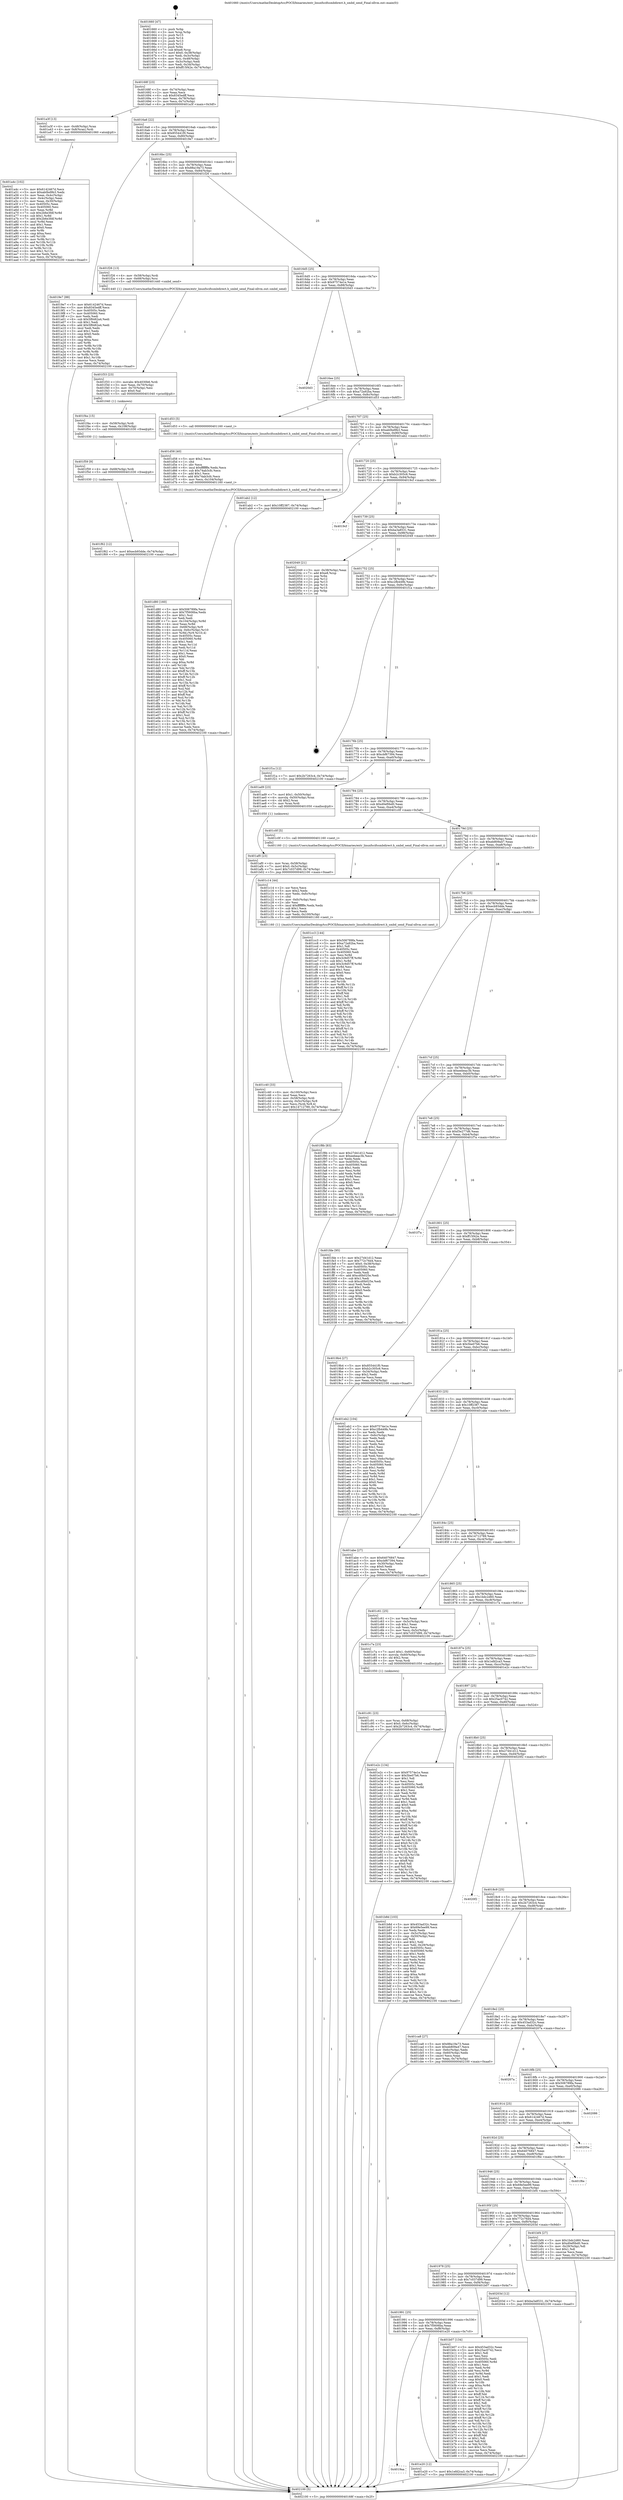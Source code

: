 digraph "0x401660" {
  label = "0x401660 (/mnt/c/Users/mathe/Desktop/tcc/POCII/binaries/extr_linuxfscifssmbdirect.h_smbd_send_Final-ollvm.out::main(0))"
  labelloc = "t"
  node[shape=record]

  Entry [label="",width=0.3,height=0.3,shape=circle,fillcolor=black,style=filled]
  "0x40168f" [label="{
     0x40168f [23]\l
     | [instrs]\l
     &nbsp;&nbsp;0x40168f \<+3\>: mov -0x74(%rbp),%eax\l
     &nbsp;&nbsp;0x401692 \<+2\>: mov %eax,%ecx\l
     &nbsp;&nbsp;0x401694 \<+6\>: sub $0x8345edff,%ecx\l
     &nbsp;&nbsp;0x40169a \<+3\>: mov %eax,-0x78(%rbp)\l
     &nbsp;&nbsp;0x40169d \<+3\>: mov %ecx,-0x7c(%rbp)\l
     &nbsp;&nbsp;0x4016a0 \<+6\>: je 0000000000401a3f \<main+0x3df\>\l
  }"]
  "0x401a3f" [label="{
     0x401a3f [13]\l
     | [instrs]\l
     &nbsp;&nbsp;0x401a3f \<+4\>: mov -0x48(%rbp),%rax\l
     &nbsp;&nbsp;0x401a43 \<+4\>: mov 0x8(%rax),%rdi\l
     &nbsp;&nbsp;0x401a47 \<+5\>: call 0000000000401060 \<atoi@plt\>\l
     | [calls]\l
     &nbsp;&nbsp;0x401060 \{1\} (unknown)\l
  }"]
  "0x4016a6" [label="{
     0x4016a6 [22]\l
     | [instrs]\l
     &nbsp;&nbsp;0x4016a6 \<+5\>: jmp 00000000004016ab \<main+0x4b\>\l
     &nbsp;&nbsp;0x4016ab \<+3\>: mov -0x78(%rbp),%eax\l
     &nbsp;&nbsp;0x4016ae \<+5\>: sub $0x855441f0,%eax\l
     &nbsp;&nbsp;0x4016b3 \<+3\>: mov %eax,-0x80(%rbp)\l
     &nbsp;&nbsp;0x4016b6 \<+6\>: je 00000000004019e7 \<main+0x387\>\l
  }"]
  Exit [label="",width=0.3,height=0.3,shape=circle,fillcolor=black,style=filled,peripheries=2]
  "0x4019e7" [label="{
     0x4019e7 [88]\l
     | [instrs]\l
     &nbsp;&nbsp;0x4019e7 \<+5\>: mov $0x6142467d,%eax\l
     &nbsp;&nbsp;0x4019ec \<+5\>: mov $0x8345edff,%ecx\l
     &nbsp;&nbsp;0x4019f1 \<+7\>: mov 0x40505c,%edx\l
     &nbsp;&nbsp;0x4019f8 \<+7\>: mov 0x405060,%esi\l
     &nbsp;&nbsp;0x4019ff \<+2\>: mov %edx,%edi\l
     &nbsp;&nbsp;0x401a01 \<+6\>: sub $0x5f8482a4,%edi\l
     &nbsp;&nbsp;0x401a07 \<+3\>: sub $0x1,%edi\l
     &nbsp;&nbsp;0x401a0a \<+6\>: add $0x5f8482a4,%edi\l
     &nbsp;&nbsp;0x401a10 \<+3\>: imul %edi,%edx\l
     &nbsp;&nbsp;0x401a13 \<+3\>: and $0x1,%edx\l
     &nbsp;&nbsp;0x401a16 \<+3\>: cmp $0x0,%edx\l
     &nbsp;&nbsp;0x401a19 \<+4\>: sete %r8b\l
     &nbsp;&nbsp;0x401a1d \<+3\>: cmp $0xa,%esi\l
     &nbsp;&nbsp;0x401a20 \<+4\>: setl %r9b\l
     &nbsp;&nbsp;0x401a24 \<+3\>: mov %r8b,%r10b\l
     &nbsp;&nbsp;0x401a27 \<+3\>: and %r9b,%r10b\l
     &nbsp;&nbsp;0x401a2a \<+3\>: xor %r9b,%r8b\l
     &nbsp;&nbsp;0x401a2d \<+3\>: or %r8b,%r10b\l
     &nbsp;&nbsp;0x401a30 \<+4\>: test $0x1,%r10b\l
     &nbsp;&nbsp;0x401a34 \<+3\>: cmovne %ecx,%eax\l
     &nbsp;&nbsp;0x401a37 \<+3\>: mov %eax,-0x74(%rbp)\l
     &nbsp;&nbsp;0x401a3a \<+5\>: jmp 0000000000402100 \<main+0xaa0\>\l
  }"]
  "0x4016bc" [label="{
     0x4016bc [25]\l
     | [instrs]\l
     &nbsp;&nbsp;0x4016bc \<+5\>: jmp 00000000004016c1 \<main+0x61\>\l
     &nbsp;&nbsp;0x4016c1 \<+3\>: mov -0x78(%rbp),%eax\l
     &nbsp;&nbsp;0x4016c4 \<+5\>: sub $0x88a19a73,%eax\l
     &nbsp;&nbsp;0x4016c9 \<+6\>: mov %eax,-0x84(%rbp)\l
     &nbsp;&nbsp;0x4016cf \<+6\>: je 0000000000401f26 \<main+0x8c6\>\l
  }"]
  "0x401f62" [label="{
     0x401f62 [12]\l
     | [instrs]\l
     &nbsp;&nbsp;0x401f62 \<+7\>: movl $0xecb93dde,-0x74(%rbp)\l
     &nbsp;&nbsp;0x401f69 \<+5\>: jmp 0000000000402100 \<main+0xaa0\>\l
  }"]
  "0x401f26" [label="{
     0x401f26 [13]\l
     | [instrs]\l
     &nbsp;&nbsp;0x401f26 \<+4\>: mov -0x58(%rbp),%rdi\l
     &nbsp;&nbsp;0x401f2a \<+4\>: mov -0x68(%rbp),%rsi\l
     &nbsp;&nbsp;0x401f2e \<+5\>: call 0000000000401440 \<smbd_send\>\l
     | [calls]\l
     &nbsp;&nbsp;0x401440 \{1\} (/mnt/c/Users/mathe/Desktop/tcc/POCII/binaries/extr_linuxfscifssmbdirect.h_smbd_send_Final-ollvm.out::smbd_send)\l
  }"]
  "0x4016d5" [label="{
     0x4016d5 [25]\l
     | [instrs]\l
     &nbsp;&nbsp;0x4016d5 \<+5\>: jmp 00000000004016da \<main+0x7a\>\l
     &nbsp;&nbsp;0x4016da \<+3\>: mov -0x78(%rbp),%eax\l
     &nbsp;&nbsp;0x4016dd \<+5\>: sub $0x97574e1e,%eax\l
     &nbsp;&nbsp;0x4016e2 \<+6\>: mov %eax,-0x88(%rbp)\l
     &nbsp;&nbsp;0x4016e8 \<+6\>: je 00000000004020d3 \<main+0xa73\>\l
  }"]
  "0x401f59" [label="{
     0x401f59 [9]\l
     | [instrs]\l
     &nbsp;&nbsp;0x401f59 \<+4\>: mov -0x68(%rbp),%rdi\l
     &nbsp;&nbsp;0x401f5d \<+5\>: call 0000000000401030 \<free@plt\>\l
     | [calls]\l
     &nbsp;&nbsp;0x401030 \{1\} (unknown)\l
  }"]
  "0x4020d3" [label="{
     0x4020d3\l
  }", style=dashed]
  "0x4016ee" [label="{
     0x4016ee [25]\l
     | [instrs]\l
     &nbsp;&nbsp;0x4016ee \<+5\>: jmp 00000000004016f3 \<main+0x93\>\l
     &nbsp;&nbsp;0x4016f3 \<+3\>: mov -0x78(%rbp),%eax\l
     &nbsp;&nbsp;0x4016f6 \<+5\>: sub $0xa72a92ba,%eax\l
     &nbsp;&nbsp;0x4016fb \<+6\>: mov %eax,-0x8c(%rbp)\l
     &nbsp;&nbsp;0x401701 \<+6\>: je 0000000000401d53 \<main+0x6f3\>\l
  }"]
  "0x401f4a" [label="{
     0x401f4a [15]\l
     | [instrs]\l
     &nbsp;&nbsp;0x401f4a \<+4\>: mov -0x58(%rbp),%rdi\l
     &nbsp;&nbsp;0x401f4e \<+6\>: mov %eax,-0x108(%rbp)\l
     &nbsp;&nbsp;0x401f54 \<+5\>: call 0000000000401030 \<free@plt\>\l
     | [calls]\l
     &nbsp;&nbsp;0x401030 \{1\} (unknown)\l
  }"]
  "0x401d53" [label="{
     0x401d53 [5]\l
     | [instrs]\l
     &nbsp;&nbsp;0x401d53 \<+5\>: call 0000000000401160 \<next_i\>\l
     | [calls]\l
     &nbsp;&nbsp;0x401160 \{1\} (/mnt/c/Users/mathe/Desktop/tcc/POCII/binaries/extr_linuxfscifssmbdirect.h_smbd_send_Final-ollvm.out::next_i)\l
  }"]
  "0x401707" [label="{
     0x401707 [25]\l
     | [instrs]\l
     &nbsp;&nbsp;0x401707 \<+5\>: jmp 000000000040170c \<main+0xac\>\l
     &nbsp;&nbsp;0x40170c \<+3\>: mov -0x78(%rbp),%eax\l
     &nbsp;&nbsp;0x40170f \<+5\>: sub $0xab0bd9b3,%eax\l
     &nbsp;&nbsp;0x401714 \<+6\>: mov %eax,-0x90(%rbp)\l
     &nbsp;&nbsp;0x40171a \<+6\>: je 0000000000401ab2 \<main+0x452\>\l
  }"]
  "0x401f33" [label="{
     0x401f33 [23]\l
     | [instrs]\l
     &nbsp;&nbsp;0x401f33 \<+10\>: movabs $0x4030b6,%rdi\l
     &nbsp;&nbsp;0x401f3d \<+3\>: mov %eax,-0x70(%rbp)\l
     &nbsp;&nbsp;0x401f40 \<+3\>: mov -0x70(%rbp),%esi\l
     &nbsp;&nbsp;0x401f43 \<+2\>: mov $0x0,%al\l
     &nbsp;&nbsp;0x401f45 \<+5\>: call 0000000000401040 \<printf@plt\>\l
     | [calls]\l
     &nbsp;&nbsp;0x401040 \{1\} (unknown)\l
  }"]
  "0x401ab2" [label="{
     0x401ab2 [12]\l
     | [instrs]\l
     &nbsp;&nbsp;0x401ab2 \<+7\>: movl $0x10ff2387,-0x74(%rbp)\l
     &nbsp;&nbsp;0x401ab9 \<+5\>: jmp 0000000000402100 \<main+0xaa0\>\l
  }"]
  "0x401720" [label="{
     0x401720 [25]\l
     | [instrs]\l
     &nbsp;&nbsp;0x401720 \<+5\>: jmp 0000000000401725 \<main+0xc5\>\l
     &nbsp;&nbsp;0x401725 \<+3\>: mov -0x78(%rbp),%eax\l
     &nbsp;&nbsp;0x401728 \<+5\>: sub $0xb2c305c6,%eax\l
     &nbsp;&nbsp;0x40172d \<+6\>: mov %eax,-0x94(%rbp)\l
     &nbsp;&nbsp;0x401733 \<+6\>: je 00000000004019cf \<main+0x36f\>\l
  }"]
  "0x4019aa" [label="{
     0x4019aa\l
  }", style=dashed]
  "0x4019cf" [label="{
     0x4019cf\l
  }", style=dashed]
  "0x401739" [label="{
     0x401739 [25]\l
     | [instrs]\l
     &nbsp;&nbsp;0x401739 \<+5\>: jmp 000000000040173e \<main+0xde\>\l
     &nbsp;&nbsp;0x40173e \<+3\>: mov -0x78(%rbp),%eax\l
     &nbsp;&nbsp;0x401741 \<+5\>: sub $0xba3a8531,%eax\l
     &nbsp;&nbsp;0x401746 \<+6\>: mov %eax,-0x98(%rbp)\l
     &nbsp;&nbsp;0x40174c \<+6\>: je 0000000000402049 \<main+0x9e9\>\l
  }"]
  "0x401e20" [label="{
     0x401e20 [12]\l
     | [instrs]\l
     &nbsp;&nbsp;0x401e20 \<+7\>: movl $0x1efd2ca3,-0x74(%rbp)\l
     &nbsp;&nbsp;0x401e27 \<+5\>: jmp 0000000000402100 \<main+0xaa0\>\l
  }"]
  "0x402049" [label="{
     0x402049 [21]\l
     | [instrs]\l
     &nbsp;&nbsp;0x402049 \<+3\>: mov -0x38(%rbp),%eax\l
     &nbsp;&nbsp;0x40204c \<+7\>: add $0xe8,%rsp\l
     &nbsp;&nbsp;0x402053 \<+1\>: pop %rbx\l
     &nbsp;&nbsp;0x402054 \<+2\>: pop %r12\l
     &nbsp;&nbsp;0x402056 \<+2\>: pop %r13\l
     &nbsp;&nbsp;0x402058 \<+2\>: pop %r14\l
     &nbsp;&nbsp;0x40205a \<+2\>: pop %r15\l
     &nbsp;&nbsp;0x40205c \<+1\>: pop %rbp\l
     &nbsp;&nbsp;0x40205d \<+1\>: ret\l
  }"]
  "0x401752" [label="{
     0x401752 [25]\l
     | [instrs]\l
     &nbsp;&nbsp;0x401752 \<+5\>: jmp 0000000000401757 \<main+0xf7\>\l
     &nbsp;&nbsp;0x401757 \<+3\>: mov -0x78(%rbp),%eax\l
     &nbsp;&nbsp;0x40175a \<+5\>: sub $0xc2fb449b,%eax\l
     &nbsp;&nbsp;0x40175f \<+6\>: mov %eax,-0x9c(%rbp)\l
     &nbsp;&nbsp;0x401765 \<+6\>: je 0000000000401f1a \<main+0x8ba\>\l
  }"]
  "0x401d80" [label="{
     0x401d80 [160]\l
     | [instrs]\l
     &nbsp;&nbsp;0x401d80 \<+5\>: mov $0x506789fa,%ecx\l
     &nbsp;&nbsp;0x401d85 \<+5\>: mov $0x7f5606ba,%edx\l
     &nbsp;&nbsp;0x401d8a \<+3\>: mov $0x1,%sil\l
     &nbsp;&nbsp;0x401d8d \<+2\>: xor %edi,%edi\l
     &nbsp;&nbsp;0x401d8f \<+7\>: mov -0x104(%rbp),%r8d\l
     &nbsp;&nbsp;0x401d96 \<+4\>: imul %eax,%r8d\l
     &nbsp;&nbsp;0x401d9a \<+4\>: mov -0x68(%rbp),%r9\l
     &nbsp;&nbsp;0x401d9e \<+4\>: movslq -0x6c(%rbp),%r10\l
     &nbsp;&nbsp;0x401da2 \<+4\>: mov %r8d,(%r9,%r10,4)\l
     &nbsp;&nbsp;0x401da6 \<+7\>: mov 0x40505c,%eax\l
     &nbsp;&nbsp;0x401dad \<+8\>: mov 0x405060,%r8d\l
     &nbsp;&nbsp;0x401db5 \<+3\>: sub $0x1,%edi\l
     &nbsp;&nbsp;0x401db8 \<+3\>: mov %eax,%r11d\l
     &nbsp;&nbsp;0x401dbb \<+3\>: add %edi,%r11d\l
     &nbsp;&nbsp;0x401dbe \<+4\>: imul %r11d,%eax\l
     &nbsp;&nbsp;0x401dc2 \<+3\>: and $0x1,%eax\l
     &nbsp;&nbsp;0x401dc5 \<+3\>: cmp $0x0,%eax\l
     &nbsp;&nbsp;0x401dc8 \<+3\>: sete %bl\l
     &nbsp;&nbsp;0x401dcb \<+4\>: cmp $0xa,%r8d\l
     &nbsp;&nbsp;0x401dcf \<+4\>: setl %r14b\l
     &nbsp;&nbsp;0x401dd3 \<+3\>: mov %bl,%r15b\l
     &nbsp;&nbsp;0x401dd6 \<+4\>: xor $0xff,%r15b\l
     &nbsp;&nbsp;0x401dda \<+3\>: mov %r14b,%r12b\l
     &nbsp;&nbsp;0x401ddd \<+4\>: xor $0xff,%r12b\l
     &nbsp;&nbsp;0x401de1 \<+4\>: xor $0x1,%sil\l
     &nbsp;&nbsp;0x401de5 \<+3\>: mov %r15b,%r13b\l
     &nbsp;&nbsp;0x401de8 \<+4\>: and $0xff,%r13b\l
     &nbsp;&nbsp;0x401dec \<+3\>: and %sil,%bl\l
     &nbsp;&nbsp;0x401def \<+3\>: mov %r12b,%al\l
     &nbsp;&nbsp;0x401df2 \<+2\>: and $0xff,%al\l
     &nbsp;&nbsp;0x401df4 \<+3\>: and %sil,%r14b\l
     &nbsp;&nbsp;0x401df7 \<+3\>: or %bl,%r13b\l
     &nbsp;&nbsp;0x401dfa \<+3\>: or %r14b,%al\l
     &nbsp;&nbsp;0x401dfd \<+3\>: xor %al,%r13b\l
     &nbsp;&nbsp;0x401e00 \<+3\>: or %r12b,%r15b\l
     &nbsp;&nbsp;0x401e03 \<+4\>: xor $0xff,%r15b\l
     &nbsp;&nbsp;0x401e07 \<+4\>: or $0x1,%sil\l
     &nbsp;&nbsp;0x401e0b \<+3\>: and %sil,%r15b\l
     &nbsp;&nbsp;0x401e0e \<+3\>: or %r15b,%r13b\l
     &nbsp;&nbsp;0x401e11 \<+4\>: test $0x1,%r13b\l
     &nbsp;&nbsp;0x401e15 \<+3\>: cmovne %edx,%ecx\l
     &nbsp;&nbsp;0x401e18 \<+3\>: mov %ecx,-0x74(%rbp)\l
     &nbsp;&nbsp;0x401e1b \<+5\>: jmp 0000000000402100 \<main+0xaa0\>\l
  }"]
  "0x401f1a" [label="{
     0x401f1a [12]\l
     | [instrs]\l
     &nbsp;&nbsp;0x401f1a \<+7\>: movl $0x2b7263c4,-0x74(%rbp)\l
     &nbsp;&nbsp;0x401f21 \<+5\>: jmp 0000000000402100 \<main+0xaa0\>\l
  }"]
  "0x40176b" [label="{
     0x40176b [25]\l
     | [instrs]\l
     &nbsp;&nbsp;0x40176b \<+5\>: jmp 0000000000401770 \<main+0x110\>\l
     &nbsp;&nbsp;0x401770 \<+3\>: mov -0x78(%rbp),%eax\l
     &nbsp;&nbsp;0x401773 \<+5\>: sub $0xcbf67394,%eax\l
     &nbsp;&nbsp;0x401778 \<+6\>: mov %eax,-0xa0(%rbp)\l
     &nbsp;&nbsp;0x40177e \<+6\>: je 0000000000401ad9 \<main+0x479\>\l
  }"]
  "0x401d58" [label="{
     0x401d58 [40]\l
     | [instrs]\l
     &nbsp;&nbsp;0x401d58 \<+5\>: mov $0x2,%ecx\l
     &nbsp;&nbsp;0x401d5d \<+1\>: cltd\l
     &nbsp;&nbsp;0x401d5e \<+2\>: idiv %ecx\l
     &nbsp;&nbsp;0x401d60 \<+6\>: imul $0xfffffffe,%edx,%ecx\l
     &nbsp;&nbsp;0x401d66 \<+6\>: sub $0x74ab3cfc,%ecx\l
     &nbsp;&nbsp;0x401d6c \<+3\>: add $0x1,%ecx\l
     &nbsp;&nbsp;0x401d6f \<+6\>: add $0x74ab3cfc,%ecx\l
     &nbsp;&nbsp;0x401d75 \<+6\>: mov %ecx,-0x104(%rbp)\l
     &nbsp;&nbsp;0x401d7b \<+5\>: call 0000000000401160 \<next_i\>\l
     | [calls]\l
     &nbsp;&nbsp;0x401160 \{1\} (/mnt/c/Users/mathe/Desktop/tcc/POCII/binaries/extr_linuxfscifssmbdirect.h_smbd_send_Final-ollvm.out::next_i)\l
  }"]
  "0x401ad9" [label="{
     0x401ad9 [23]\l
     | [instrs]\l
     &nbsp;&nbsp;0x401ad9 \<+7\>: movl $0x1,-0x50(%rbp)\l
     &nbsp;&nbsp;0x401ae0 \<+4\>: movslq -0x50(%rbp),%rax\l
     &nbsp;&nbsp;0x401ae4 \<+4\>: shl $0x2,%rax\l
     &nbsp;&nbsp;0x401ae8 \<+3\>: mov %rax,%rdi\l
     &nbsp;&nbsp;0x401aeb \<+5\>: call 0000000000401050 \<malloc@plt\>\l
     | [calls]\l
     &nbsp;&nbsp;0x401050 \{1\} (unknown)\l
  }"]
  "0x401784" [label="{
     0x401784 [25]\l
     | [instrs]\l
     &nbsp;&nbsp;0x401784 \<+5\>: jmp 0000000000401789 \<main+0x129\>\l
     &nbsp;&nbsp;0x401789 \<+3\>: mov -0x78(%rbp),%eax\l
     &nbsp;&nbsp;0x40178c \<+5\>: sub $0xd0ef0bd0,%eax\l
     &nbsp;&nbsp;0x401791 \<+6\>: mov %eax,-0xa4(%rbp)\l
     &nbsp;&nbsp;0x401797 \<+6\>: je 0000000000401c0f \<main+0x5af\>\l
  }"]
  "0x401c91" [label="{
     0x401c91 [23]\l
     | [instrs]\l
     &nbsp;&nbsp;0x401c91 \<+4\>: mov %rax,-0x68(%rbp)\l
     &nbsp;&nbsp;0x401c95 \<+7\>: movl $0x0,-0x6c(%rbp)\l
     &nbsp;&nbsp;0x401c9c \<+7\>: movl $0x2b7263c4,-0x74(%rbp)\l
     &nbsp;&nbsp;0x401ca3 \<+5\>: jmp 0000000000402100 \<main+0xaa0\>\l
  }"]
  "0x401c0f" [label="{
     0x401c0f [5]\l
     | [instrs]\l
     &nbsp;&nbsp;0x401c0f \<+5\>: call 0000000000401160 \<next_i\>\l
     | [calls]\l
     &nbsp;&nbsp;0x401160 \{1\} (/mnt/c/Users/mathe/Desktop/tcc/POCII/binaries/extr_linuxfscifssmbdirect.h_smbd_send_Final-ollvm.out::next_i)\l
  }"]
  "0x40179d" [label="{
     0x40179d [25]\l
     | [instrs]\l
     &nbsp;&nbsp;0x40179d \<+5\>: jmp 00000000004017a2 \<main+0x142\>\l
     &nbsp;&nbsp;0x4017a2 \<+3\>: mov -0x78(%rbp),%eax\l
     &nbsp;&nbsp;0x4017a5 \<+5\>: sub $0xeb809a47,%eax\l
     &nbsp;&nbsp;0x4017aa \<+6\>: mov %eax,-0xa8(%rbp)\l
     &nbsp;&nbsp;0x4017b0 \<+6\>: je 0000000000401cc3 \<main+0x663\>\l
  }"]
  "0x401c40" [label="{
     0x401c40 [33]\l
     | [instrs]\l
     &nbsp;&nbsp;0x401c40 \<+6\>: mov -0x100(%rbp),%ecx\l
     &nbsp;&nbsp;0x401c46 \<+3\>: imul %eax,%ecx\l
     &nbsp;&nbsp;0x401c49 \<+4\>: mov -0x58(%rbp),%rdi\l
     &nbsp;&nbsp;0x401c4d \<+4\>: movslq -0x5c(%rbp),%r8\l
     &nbsp;&nbsp;0x401c51 \<+4\>: mov %ecx,(%rdi,%r8,4)\l
     &nbsp;&nbsp;0x401c55 \<+7\>: movl $0x14712789,-0x74(%rbp)\l
     &nbsp;&nbsp;0x401c5c \<+5\>: jmp 0000000000402100 \<main+0xaa0\>\l
  }"]
  "0x401cc3" [label="{
     0x401cc3 [144]\l
     | [instrs]\l
     &nbsp;&nbsp;0x401cc3 \<+5\>: mov $0x506789fa,%eax\l
     &nbsp;&nbsp;0x401cc8 \<+5\>: mov $0xa72a92ba,%ecx\l
     &nbsp;&nbsp;0x401ccd \<+2\>: mov $0x1,%dl\l
     &nbsp;&nbsp;0x401ccf \<+7\>: mov 0x40505c,%esi\l
     &nbsp;&nbsp;0x401cd6 \<+7\>: mov 0x405060,%edi\l
     &nbsp;&nbsp;0x401cdd \<+3\>: mov %esi,%r8d\l
     &nbsp;&nbsp;0x401ce0 \<+7\>: sub $0x3c9d57ff,%r8d\l
     &nbsp;&nbsp;0x401ce7 \<+4\>: sub $0x1,%r8d\l
     &nbsp;&nbsp;0x401ceb \<+7\>: add $0x3c9d57ff,%r8d\l
     &nbsp;&nbsp;0x401cf2 \<+4\>: imul %r8d,%esi\l
     &nbsp;&nbsp;0x401cf6 \<+3\>: and $0x1,%esi\l
     &nbsp;&nbsp;0x401cf9 \<+3\>: cmp $0x0,%esi\l
     &nbsp;&nbsp;0x401cfc \<+4\>: sete %r9b\l
     &nbsp;&nbsp;0x401d00 \<+3\>: cmp $0xa,%edi\l
     &nbsp;&nbsp;0x401d03 \<+4\>: setl %r10b\l
     &nbsp;&nbsp;0x401d07 \<+3\>: mov %r9b,%r11b\l
     &nbsp;&nbsp;0x401d0a \<+4\>: xor $0xff,%r11b\l
     &nbsp;&nbsp;0x401d0e \<+3\>: mov %r10b,%bl\l
     &nbsp;&nbsp;0x401d11 \<+3\>: xor $0xff,%bl\l
     &nbsp;&nbsp;0x401d14 \<+3\>: xor $0x1,%dl\l
     &nbsp;&nbsp;0x401d17 \<+3\>: mov %r11b,%r14b\l
     &nbsp;&nbsp;0x401d1a \<+4\>: and $0xff,%r14b\l
     &nbsp;&nbsp;0x401d1e \<+3\>: and %dl,%r9b\l
     &nbsp;&nbsp;0x401d21 \<+3\>: mov %bl,%r15b\l
     &nbsp;&nbsp;0x401d24 \<+4\>: and $0xff,%r15b\l
     &nbsp;&nbsp;0x401d28 \<+3\>: and %dl,%r10b\l
     &nbsp;&nbsp;0x401d2b \<+3\>: or %r9b,%r14b\l
     &nbsp;&nbsp;0x401d2e \<+3\>: or %r10b,%r15b\l
     &nbsp;&nbsp;0x401d31 \<+3\>: xor %r15b,%r14b\l
     &nbsp;&nbsp;0x401d34 \<+3\>: or %bl,%r11b\l
     &nbsp;&nbsp;0x401d37 \<+4\>: xor $0xff,%r11b\l
     &nbsp;&nbsp;0x401d3b \<+3\>: or $0x1,%dl\l
     &nbsp;&nbsp;0x401d3e \<+3\>: and %dl,%r11b\l
     &nbsp;&nbsp;0x401d41 \<+3\>: or %r11b,%r14b\l
     &nbsp;&nbsp;0x401d44 \<+4\>: test $0x1,%r14b\l
     &nbsp;&nbsp;0x401d48 \<+3\>: cmovne %ecx,%eax\l
     &nbsp;&nbsp;0x401d4b \<+3\>: mov %eax,-0x74(%rbp)\l
     &nbsp;&nbsp;0x401d4e \<+5\>: jmp 0000000000402100 \<main+0xaa0\>\l
  }"]
  "0x4017b6" [label="{
     0x4017b6 [25]\l
     | [instrs]\l
     &nbsp;&nbsp;0x4017b6 \<+5\>: jmp 00000000004017bb \<main+0x15b\>\l
     &nbsp;&nbsp;0x4017bb \<+3\>: mov -0x78(%rbp),%eax\l
     &nbsp;&nbsp;0x4017be \<+5\>: sub $0xecb93dde,%eax\l
     &nbsp;&nbsp;0x4017c3 \<+6\>: mov %eax,-0xac(%rbp)\l
     &nbsp;&nbsp;0x4017c9 \<+6\>: je 0000000000401f8b \<main+0x92b\>\l
  }"]
  "0x401c14" [label="{
     0x401c14 [44]\l
     | [instrs]\l
     &nbsp;&nbsp;0x401c14 \<+2\>: xor %ecx,%ecx\l
     &nbsp;&nbsp;0x401c16 \<+5\>: mov $0x2,%edx\l
     &nbsp;&nbsp;0x401c1b \<+6\>: mov %edx,-0xfc(%rbp)\l
     &nbsp;&nbsp;0x401c21 \<+1\>: cltd\l
     &nbsp;&nbsp;0x401c22 \<+6\>: mov -0xfc(%rbp),%esi\l
     &nbsp;&nbsp;0x401c28 \<+2\>: idiv %esi\l
     &nbsp;&nbsp;0x401c2a \<+6\>: imul $0xfffffffe,%edx,%edx\l
     &nbsp;&nbsp;0x401c30 \<+3\>: sub $0x1,%ecx\l
     &nbsp;&nbsp;0x401c33 \<+2\>: sub %ecx,%edx\l
     &nbsp;&nbsp;0x401c35 \<+6\>: mov %edx,-0x100(%rbp)\l
     &nbsp;&nbsp;0x401c3b \<+5\>: call 0000000000401160 \<next_i\>\l
     | [calls]\l
     &nbsp;&nbsp;0x401160 \{1\} (/mnt/c/Users/mathe/Desktop/tcc/POCII/binaries/extr_linuxfscifssmbdirect.h_smbd_send_Final-ollvm.out::next_i)\l
  }"]
  "0x401f8b" [label="{
     0x401f8b [83]\l
     | [instrs]\l
     &nbsp;&nbsp;0x401f8b \<+5\>: mov $0x27d41d12,%eax\l
     &nbsp;&nbsp;0x401f90 \<+5\>: mov $0xeebeac3b,%ecx\l
     &nbsp;&nbsp;0x401f95 \<+2\>: xor %edx,%edx\l
     &nbsp;&nbsp;0x401f97 \<+7\>: mov 0x40505c,%esi\l
     &nbsp;&nbsp;0x401f9e \<+7\>: mov 0x405060,%edi\l
     &nbsp;&nbsp;0x401fa5 \<+3\>: sub $0x1,%edx\l
     &nbsp;&nbsp;0x401fa8 \<+3\>: mov %esi,%r8d\l
     &nbsp;&nbsp;0x401fab \<+3\>: add %edx,%r8d\l
     &nbsp;&nbsp;0x401fae \<+4\>: imul %r8d,%esi\l
     &nbsp;&nbsp;0x401fb2 \<+3\>: and $0x1,%esi\l
     &nbsp;&nbsp;0x401fb5 \<+3\>: cmp $0x0,%esi\l
     &nbsp;&nbsp;0x401fb8 \<+4\>: sete %r9b\l
     &nbsp;&nbsp;0x401fbc \<+3\>: cmp $0xa,%edi\l
     &nbsp;&nbsp;0x401fbf \<+4\>: setl %r10b\l
     &nbsp;&nbsp;0x401fc3 \<+3\>: mov %r9b,%r11b\l
     &nbsp;&nbsp;0x401fc6 \<+3\>: and %r10b,%r11b\l
     &nbsp;&nbsp;0x401fc9 \<+3\>: xor %r10b,%r9b\l
     &nbsp;&nbsp;0x401fcc \<+3\>: or %r9b,%r11b\l
     &nbsp;&nbsp;0x401fcf \<+4\>: test $0x1,%r11b\l
     &nbsp;&nbsp;0x401fd3 \<+3\>: cmovne %ecx,%eax\l
     &nbsp;&nbsp;0x401fd6 \<+3\>: mov %eax,-0x74(%rbp)\l
     &nbsp;&nbsp;0x401fd9 \<+5\>: jmp 0000000000402100 \<main+0xaa0\>\l
  }"]
  "0x4017cf" [label="{
     0x4017cf [25]\l
     | [instrs]\l
     &nbsp;&nbsp;0x4017cf \<+5\>: jmp 00000000004017d4 \<main+0x174\>\l
     &nbsp;&nbsp;0x4017d4 \<+3\>: mov -0x78(%rbp),%eax\l
     &nbsp;&nbsp;0x4017d7 \<+5\>: sub $0xeebeac3b,%eax\l
     &nbsp;&nbsp;0x4017dc \<+6\>: mov %eax,-0xb0(%rbp)\l
     &nbsp;&nbsp;0x4017e2 \<+6\>: je 0000000000401fde \<main+0x97e\>\l
  }"]
  "0x401991" [label="{
     0x401991 [25]\l
     | [instrs]\l
     &nbsp;&nbsp;0x401991 \<+5\>: jmp 0000000000401996 \<main+0x336\>\l
     &nbsp;&nbsp;0x401996 \<+3\>: mov -0x78(%rbp),%eax\l
     &nbsp;&nbsp;0x401999 \<+5\>: sub $0x7f5606ba,%eax\l
     &nbsp;&nbsp;0x40199e \<+6\>: mov %eax,-0xf8(%rbp)\l
     &nbsp;&nbsp;0x4019a4 \<+6\>: je 0000000000401e20 \<main+0x7c0\>\l
  }"]
  "0x401fde" [label="{
     0x401fde [95]\l
     | [instrs]\l
     &nbsp;&nbsp;0x401fde \<+5\>: mov $0x27d41d12,%eax\l
     &nbsp;&nbsp;0x401fe3 \<+5\>: mov $0x772c76d4,%ecx\l
     &nbsp;&nbsp;0x401fe8 \<+7\>: movl $0x0,-0x38(%rbp)\l
     &nbsp;&nbsp;0x401fef \<+7\>: mov 0x40505c,%edx\l
     &nbsp;&nbsp;0x401ff6 \<+7\>: mov 0x405060,%esi\l
     &nbsp;&nbsp;0x401ffd \<+2\>: mov %edx,%edi\l
     &nbsp;&nbsp;0x401fff \<+6\>: add $0xcd0b025e,%edi\l
     &nbsp;&nbsp;0x402005 \<+3\>: sub $0x1,%edi\l
     &nbsp;&nbsp;0x402008 \<+6\>: sub $0xcd0b025e,%edi\l
     &nbsp;&nbsp;0x40200e \<+3\>: imul %edi,%edx\l
     &nbsp;&nbsp;0x402011 \<+3\>: and $0x1,%edx\l
     &nbsp;&nbsp;0x402014 \<+3\>: cmp $0x0,%edx\l
     &nbsp;&nbsp;0x402017 \<+4\>: sete %r8b\l
     &nbsp;&nbsp;0x40201b \<+3\>: cmp $0xa,%esi\l
     &nbsp;&nbsp;0x40201e \<+4\>: setl %r9b\l
     &nbsp;&nbsp;0x402022 \<+3\>: mov %r8b,%r10b\l
     &nbsp;&nbsp;0x402025 \<+3\>: and %r9b,%r10b\l
     &nbsp;&nbsp;0x402028 \<+3\>: xor %r9b,%r8b\l
     &nbsp;&nbsp;0x40202b \<+3\>: or %r8b,%r10b\l
     &nbsp;&nbsp;0x40202e \<+4\>: test $0x1,%r10b\l
     &nbsp;&nbsp;0x402032 \<+3\>: cmovne %ecx,%eax\l
     &nbsp;&nbsp;0x402035 \<+3\>: mov %eax,-0x74(%rbp)\l
     &nbsp;&nbsp;0x402038 \<+5\>: jmp 0000000000402100 \<main+0xaa0\>\l
  }"]
  "0x4017e8" [label="{
     0x4017e8 [25]\l
     | [instrs]\l
     &nbsp;&nbsp;0x4017e8 \<+5\>: jmp 00000000004017ed \<main+0x18d\>\l
     &nbsp;&nbsp;0x4017ed \<+3\>: mov -0x78(%rbp),%eax\l
     &nbsp;&nbsp;0x4017f0 \<+5\>: sub $0xf3e277d6,%eax\l
     &nbsp;&nbsp;0x4017f5 \<+6\>: mov %eax,-0xb4(%rbp)\l
     &nbsp;&nbsp;0x4017fb \<+6\>: je 0000000000401f7a \<main+0x91a\>\l
  }"]
  "0x401b07" [label="{
     0x401b07 [134]\l
     | [instrs]\l
     &nbsp;&nbsp;0x401b07 \<+5\>: mov $0x453ad32c,%eax\l
     &nbsp;&nbsp;0x401b0c \<+5\>: mov $0x25ac0742,%ecx\l
     &nbsp;&nbsp;0x401b11 \<+2\>: mov $0x1,%dl\l
     &nbsp;&nbsp;0x401b13 \<+2\>: xor %esi,%esi\l
     &nbsp;&nbsp;0x401b15 \<+7\>: mov 0x40505c,%edi\l
     &nbsp;&nbsp;0x401b1c \<+8\>: mov 0x405060,%r8d\l
     &nbsp;&nbsp;0x401b24 \<+3\>: sub $0x1,%esi\l
     &nbsp;&nbsp;0x401b27 \<+3\>: mov %edi,%r9d\l
     &nbsp;&nbsp;0x401b2a \<+3\>: add %esi,%r9d\l
     &nbsp;&nbsp;0x401b2d \<+4\>: imul %r9d,%edi\l
     &nbsp;&nbsp;0x401b31 \<+3\>: and $0x1,%edi\l
     &nbsp;&nbsp;0x401b34 \<+3\>: cmp $0x0,%edi\l
     &nbsp;&nbsp;0x401b37 \<+4\>: sete %r10b\l
     &nbsp;&nbsp;0x401b3b \<+4\>: cmp $0xa,%r8d\l
     &nbsp;&nbsp;0x401b3f \<+4\>: setl %r11b\l
     &nbsp;&nbsp;0x401b43 \<+3\>: mov %r10b,%bl\l
     &nbsp;&nbsp;0x401b46 \<+3\>: xor $0xff,%bl\l
     &nbsp;&nbsp;0x401b49 \<+3\>: mov %r11b,%r14b\l
     &nbsp;&nbsp;0x401b4c \<+4\>: xor $0xff,%r14b\l
     &nbsp;&nbsp;0x401b50 \<+3\>: xor $0x1,%dl\l
     &nbsp;&nbsp;0x401b53 \<+3\>: mov %bl,%r15b\l
     &nbsp;&nbsp;0x401b56 \<+4\>: and $0xff,%r15b\l
     &nbsp;&nbsp;0x401b5a \<+3\>: and %dl,%r10b\l
     &nbsp;&nbsp;0x401b5d \<+3\>: mov %r14b,%r12b\l
     &nbsp;&nbsp;0x401b60 \<+4\>: and $0xff,%r12b\l
     &nbsp;&nbsp;0x401b64 \<+3\>: and %dl,%r11b\l
     &nbsp;&nbsp;0x401b67 \<+3\>: or %r10b,%r15b\l
     &nbsp;&nbsp;0x401b6a \<+3\>: or %r11b,%r12b\l
     &nbsp;&nbsp;0x401b6d \<+3\>: xor %r12b,%r15b\l
     &nbsp;&nbsp;0x401b70 \<+3\>: or %r14b,%bl\l
     &nbsp;&nbsp;0x401b73 \<+3\>: xor $0xff,%bl\l
     &nbsp;&nbsp;0x401b76 \<+3\>: or $0x1,%dl\l
     &nbsp;&nbsp;0x401b79 \<+2\>: and %dl,%bl\l
     &nbsp;&nbsp;0x401b7b \<+3\>: or %bl,%r15b\l
     &nbsp;&nbsp;0x401b7e \<+4\>: test $0x1,%r15b\l
     &nbsp;&nbsp;0x401b82 \<+3\>: cmovne %ecx,%eax\l
     &nbsp;&nbsp;0x401b85 \<+3\>: mov %eax,-0x74(%rbp)\l
     &nbsp;&nbsp;0x401b88 \<+5\>: jmp 0000000000402100 \<main+0xaa0\>\l
  }"]
  "0x401f7a" [label="{
     0x401f7a\l
  }", style=dashed]
  "0x401801" [label="{
     0x401801 [25]\l
     | [instrs]\l
     &nbsp;&nbsp;0x401801 \<+5\>: jmp 0000000000401806 \<main+0x1a6\>\l
     &nbsp;&nbsp;0x401806 \<+3\>: mov -0x78(%rbp),%eax\l
     &nbsp;&nbsp;0x401809 \<+5\>: sub $0xff15f42e,%eax\l
     &nbsp;&nbsp;0x40180e \<+6\>: mov %eax,-0xb8(%rbp)\l
     &nbsp;&nbsp;0x401814 \<+6\>: je 00000000004019b4 \<main+0x354\>\l
  }"]
  "0x401978" [label="{
     0x401978 [25]\l
     | [instrs]\l
     &nbsp;&nbsp;0x401978 \<+5\>: jmp 000000000040197d \<main+0x31d\>\l
     &nbsp;&nbsp;0x40197d \<+3\>: mov -0x78(%rbp),%eax\l
     &nbsp;&nbsp;0x401980 \<+5\>: sub $0x7c037d99,%eax\l
     &nbsp;&nbsp;0x401985 \<+6\>: mov %eax,-0xf4(%rbp)\l
     &nbsp;&nbsp;0x40198b \<+6\>: je 0000000000401b07 \<main+0x4a7\>\l
  }"]
  "0x4019b4" [label="{
     0x4019b4 [27]\l
     | [instrs]\l
     &nbsp;&nbsp;0x4019b4 \<+5\>: mov $0x855441f0,%eax\l
     &nbsp;&nbsp;0x4019b9 \<+5\>: mov $0xb2c305c6,%ecx\l
     &nbsp;&nbsp;0x4019be \<+3\>: mov -0x34(%rbp),%edx\l
     &nbsp;&nbsp;0x4019c1 \<+3\>: cmp $0x2,%edx\l
     &nbsp;&nbsp;0x4019c4 \<+3\>: cmovne %ecx,%eax\l
     &nbsp;&nbsp;0x4019c7 \<+3\>: mov %eax,-0x74(%rbp)\l
     &nbsp;&nbsp;0x4019ca \<+5\>: jmp 0000000000402100 \<main+0xaa0\>\l
  }"]
  "0x40181a" [label="{
     0x40181a [25]\l
     | [instrs]\l
     &nbsp;&nbsp;0x40181a \<+5\>: jmp 000000000040181f \<main+0x1bf\>\l
     &nbsp;&nbsp;0x40181f \<+3\>: mov -0x78(%rbp),%eax\l
     &nbsp;&nbsp;0x401822 \<+5\>: sub $0x5be07b6,%eax\l
     &nbsp;&nbsp;0x401827 \<+6\>: mov %eax,-0xbc(%rbp)\l
     &nbsp;&nbsp;0x40182d \<+6\>: je 0000000000401eb2 \<main+0x852\>\l
  }"]
  "0x402100" [label="{
     0x402100 [5]\l
     | [instrs]\l
     &nbsp;&nbsp;0x402100 \<+5\>: jmp 000000000040168f \<main+0x2f\>\l
  }"]
  "0x401660" [label="{
     0x401660 [47]\l
     | [instrs]\l
     &nbsp;&nbsp;0x401660 \<+1\>: push %rbp\l
     &nbsp;&nbsp;0x401661 \<+3\>: mov %rsp,%rbp\l
     &nbsp;&nbsp;0x401664 \<+2\>: push %r15\l
     &nbsp;&nbsp;0x401666 \<+2\>: push %r14\l
     &nbsp;&nbsp;0x401668 \<+2\>: push %r13\l
     &nbsp;&nbsp;0x40166a \<+2\>: push %r12\l
     &nbsp;&nbsp;0x40166c \<+1\>: push %rbx\l
     &nbsp;&nbsp;0x40166d \<+7\>: sub $0xe8,%rsp\l
     &nbsp;&nbsp;0x401674 \<+7\>: movl $0x0,-0x38(%rbp)\l
     &nbsp;&nbsp;0x40167b \<+3\>: mov %edi,-0x3c(%rbp)\l
     &nbsp;&nbsp;0x40167e \<+4\>: mov %rsi,-0x48(%rbp)\l
     &nbsp;&nbsp;0x401682 \<+3\>: mov -0x3c(%rbp),%edi\l
     &nbsp;&nbsp;0x401685 \<+3\>: mov %edi,-0x34(%rbp)\l
     &nbsp;&nbsp;0x401688 \<+7\>: movl $0xff15f42e,-0x74(%rbp)\l
  }"]
  "0x401a4c" [label="{
     0x401a4c [102]\l
     | [instrs]\l
     &nbsp;&nbsp;0x401a4c \<+5\>: mov $0x6142467d,%ecx\l
     &nbsp;&nbsp;0x401a51 \<+5\>: mov $0xab0bd9b3,%edx\l
     &nbsp;&nbsp;0x401a56 \<+3\>: mov %eax,-0x4c(%rbp)\l
     &nbsp;&nbsp;0x401a59 \<+3\>: mov -0x4c(%rbp),%eax\l
     &nbsp;&nbsp;0x401a5c \<+3\>: mov %eax,-0x30(%rbp)\l
     &nbsp;&nbsp;0x401a5f \<+7\>: mov 0x40505c,%eax\l
     &nbsp;&nbsp;0x401a66 \<+7\>: mov 0x405060,%esi\l
     &nbsp;&nbsp;0x401a6d \<+3\>: mov %eax,%r8d\l
     &nbsp;&nbsp;0x401a70 \<+7\>: sub $0x2b6e3fdf,%r8d\l
     &nbsp;&nbsp;0x401a77 \<+4\>: sub $0x1,%r8d\l
     &nbsp;&nbsp;0x401a7b \<+7\>: add $0x2b6e3fdf,%r8d\l
     &nbsp;&nbsp;0x401a82 \<+4\>: imul %r8d,%eax\l
     &nbsp;&nbsp;0x401a86 \<+3\>: and $0x1,%eax\l
     &nbsp;&nbsp;0x401a89 \<+3\>: cmp $0x0,%eax\l
     &nbsp;&nbsp;0x401a8c \<+4\>: sete %r9b\l
     &nbsp;&nbsp;0x401a90 \<+3\>: cmp $0xa,%esi\l
     &nbsp;&nbsp;0x401a93 \<+4\>: setl %r10b\l
     &nbsp;&nbsp;0x401a97 \<+3\>: mov %r9b,%r11b\l
     &nbsp;&nbsp;0x401a9a \<+3\>: and %r10b,%r11b\l
     &nbsp;&nbsp;0x401a9d \<+3\>: xor %r10b,%r9b\l
     &nbsp;&nbsp;0x401aa0 \<+3\>: or %r9b,%r11b\l
     &nbsp;&nbsp;0x401aa3 \<+4\>: test $0x1,%r11b\l
     &nbsp;&nbsp;0x401aa7 \<+3\>: cmovne %edx,%ecx\l
     &nbsp;&nbsp;0x401aaa \<+3\>: mov %ecx,-0x74(%rbp)\l
     &nbsp;&nbsp;0x401aad \<+5\>: jmp 0000000000402100 \<main+0xaa0\>\l
  }"]
  "0x40203d" [label="{
     0x40203d [12]\l
     | [instrs]\l
     &nbsp;&nbsp;0x40203d \<+7\>: movl $0xba3a8531,-0x74(%rbp)\l
     &nbsp;&nbsp;0x402044 \<+5\>: jmp 0000000000402100 \<main+0xaa0\>\l
  }"]
  "0x401eb2" [label="{
     0x401eb2 [104]\l
     | [instrs]\l
     &nbsp;&nbsp;0x401eb2 \<+5\>: mov $0x97574e1e,%eax\l
     &nbsp;&nbsp;0x401eb7 \<+5\>: mov $0xc2fb449b,%ecx\l
     &nbsp;&nbsp;0x401ebc \<+2\>: xor %edx,%edx\l
     &nbsp;&nbsp;0x401ebe \<+3\>: mov -0x6c(%rbp),%esi\l
     &nbsp;&nbsp;0x401ec1 \<+2\>: mov %edx,%edi\l
     &nbsp;&nbsp;0x401ec3 \<+2\>: sub %esi,%edi\l
     &nbsp;&nbsp;0x401ec5 \<+2\>: mov %edx,%esi\l
     &nbsp;&nbsp;0x401ec7 \<+3\>: sub $0x1,%esi\l
     &nbsp;&nbsp;0x401eca \<+2\>: add %esi,%edi\l
     &nbsp;&nbsp;0x401ecc \<+2\>: mov %edx,%esi\l
     &nbsp;&nbsp;0x401ece \<+2\>: sub %edi,%esi\l
     &nbsp;&nbsp;0x401ed0 \<+3\>: mov %esi,-0x6c(%rbp)\l
     &nbsp;&nbsp;0x401ed3 \<+7\>: mov 0x40505c,%esi\l
     &nbsp;&nbsp;0x401eda \<+7\>: mov 0x405060,%edi\l
     &nbsp;&nbsp;0x401ee1 \<+3\>: sub $0x1,%edx\l
     &nbsp;&nbsp;0x401ee4 \<+3\>: mov %esi,%r8d\l
     &nbsp;&nbsp;0x401ee7 \<+3\>: add %edx,%r8d\l
     &nbsp;&nbsp;0x401eea \<+4\>: imul %r8d,%esi\l
     &nbsp;&nbsp;0x401eee \<+3\>: and $0x1,%esi\l
     &nbsp;&nbsp;0x401ef1 \<+3\>: cmp $0x0,%esi\l
     &nbsp;&nbsp;0x401ef4 \<+4\>: sete %r9b\l
     &nbsp;&nbsp;0x401ef8 \<+3\>: cmp $0xa,%edi\l
     &nbsp;&nbsp;0x401efb \<+4\>: setl %r10b\l
     &nbsp;&nbsp;0x401eff \<+3\>: mov %r9b,%r11b\l
     &nbsp;&nbsp;0x401f02 \<+3\>: and %r10b,%r11b\l
     &nbsp;&nbsp;0x401f05 \<+3\>: xor %r10b,%r9b\l
     &nbsp;&nbsp;0x401f08 \<+3\>: or %r9b,%r11b\l
     &nbsp;&nbsp;0x401f0b \<+4\>: test $0x1,%r11b\l
     &nbsp;&nbsp;0x401f0f \<+3\>: cmovne %ecx,%eax\l
     &nbsp;&nbsp;0x401f12 \<+3\>: mov %eax,-0x74(%rbp)\l
     &nbsp;&nbsp;0x401f15 \<+5\>: jmp 0000000000402100 \<main+0xaa0\>\l
  }"]
  "0x401833" [label="{
     0x401833 [25]\l
     | [instrs]\l
     &nbsp;&nbsp;0x401833 \<+5\>: jmp 0000000000401838 \<main+0x1d8\>\l
     &nbsp;&nbsp;0x401838 \<+3\>: mov -0x78(%rbp),%eax\l
     &nbsp;&nbsp;0x40183b \<+5\>: sub $0x10ff2387,%eax\l
     &nbsp;&nbsp;0x401840 \<+6\>: mov %eax,-0xc0(%rbp)\l
     &nbsp;&nbsp;0x401846 \<+6\>: je 0000000000401abe \<main+0x45e\>\l
  }"]
  "0x40195f" [label="{
     0x40195f [25]\l
     | [instrs]\l
     &nbsp;&nbsp;0x40195f \<+5\>: jmp 0000000000401964 \<main+0x304\>\l
     &nbsp;&nbsp;0x401964 \<+3\>: mov -0x78(%rbp),%eax\l
     &nbsp;&nbsp;0x401967 \<+5\>: sub $0x772c76d4,%eax\l
     &nbsp;&nbsp;0x40196c \<+6\>: mov %eax,-0xf0(%rbp)\l
     &nbsp;&nbsp;0x401972 \<+6\>: je 000000000040203d \<main+0x9dd\>\l
  }"]
  "0x401abe" [label="{
     0x401abe [27]\l
     | [instrs]\l
     &nbsp;&nbsp;0x401abe \<+5\>: mov $0x64076847,%eax\l
     &nbsp;&nbsp;0x401ac3 \<+5\>: mov $0xcbf67394,%ecx\l
     &nbsp;&nbsp;0x401ac8 \<+3\>: mov -0x30(%rbp),%edx\l
     &nbsp;&nbsp;0x401acb \<+3\>: cmp $0x0,%edx\l
     &nbsp;&nbsp;0x401ace \<+3\>: cmove %ecx,%eax\l
     &nbsp;&nbsp;0x401ad1 \<+3\>: mov %eax,-0x74(%rbp)\l
     &nbsp;&nbsp;0x401ad4 \<+5\>: jmp 0000000000402100 \<main+0xaa0\>\l
  }"]
  "0x40184c" [label="{
     0x40184c [25]\l
     | [instrs]\l
     &nbsp;&nbsp;0x40184c \<+5\>: jmp 0000000000401851 \<main+0x1f1\>\l
     &nbsp;&nbsp;0x401851 \<+3\>: mov -0x78(%rbp),%eax\l
     &nbsp;&nbsp;0x401854 \<+5\>: sub $0x14712789,%eax\l
     &nbsp;&nbsp;0x401859 \<+6\>: mov %eax,-0xc4(%rbp)\l
     &nbsp;&nbsp;0x40185f \<+6\>: je 0000000000401c61 \<main+0x601\>\l
  }"]
  "0x401af0" [label="{
     0x401af0 [23]\l
     | [instrs]\l
     &nbsp;&nbsp;0x401af0 \<+4\>: mov %rax,-0x58(%rbp)\l
     &nbsp;&nbsp;0x401af4 \<+7\>: movl $0x0,-0x5c(%rbp)\l
     &nbsp;&nbsp;0x401afb \<+7\>: movl $0x7c037d99,-0x74(%rbp)\l
     &nbsp;&nbsp;0x401b02 \<+5\>: jmp 0000000000402100 \<main+0xaa0\>\l
  }"]
  "0x401bf4" [label="{
     0x401bf4 [27]\l
     | [instrs]\l
     &nbsp;&nbsp;0x401bf4 \<+5\>: mov $0x1bdc2d60,%eax\l
     &nbsp;&nbsp;0x401bf9 \<+5\>: mov $0xd0ef0bd0,%ecx\l
     &nbsp;&nbsp;0x401bfe \<+3\>: mov -0x29(%rbp),%dl\l
     &nbsp;&nbsp;0x401c01 \<+3\>: test $0x1,%dl\l
     &nbsp;&nbsp;0x401c04 \<+3\>: cmovne %ecx,%eax\l
     &nbsp;&nbsp;0x401c07 \<+3\>: mov %eax,-0x74(%rbp)\l
     &nbsp;&nbsp;0x401c0a \<+5\>: jmp 0000000000402100 \<main+0xaa0\>\l
  }"]
  "0x401c61" [label="{
     0x401c61 [25]\l
     | [instrs]\l
     &nbsp;&nbsp;0x401c61 \<+2\>: xor %eax,%eax\l
     &nbsp;&nbsp;0x401c63 \<+3\>: mov -0x5c(%rbp),%ecx\l
     &nbsp;&nbsp;0x401c66 \<+3\>: sub $0x1,%eax\l
     &nbsp;&nbsp;0x401c69 \<+2\>: sub %eax,%ecx\l
     &nbsp;&nbsp;0x401c6b \<+3\>: mov %ecx,-0x5c(%rbp)\l
     &nbsp;&nbsp;0x401c6e \<+7\>: movl $0x7c037d99,-0x74(%rbp)\l
     &nbsp;&nbsp;0x401c75 \<+5\>: jmp 0000000000402100 \<main+0xaa0\>\l
  }"]
  "0x401865" [label="{
     0x401865 [25]\l
     | [instrs]\l
     &nbsp;&nbsp;0x401865 \<+5\>: jmp 000000000040186a \<main+0x20a\>\l
     &nbsp;&nbsp;0x40186a \<+3\>: mov -0x78(%rbp),%eax\l
     &nbsp;&nbsp;0x40186d \<+5\>: sub $0x1bdc2d60,%eax\l
     &nbsp;&nbsp;0x401872 \<+6\>: mov %eax,-0xc8(%rbp)\l
     &nbsp;&nbsp;0x401878 \<+6\>: je 0000000000401c7a \<main+0x61a\>\l
  }"]
  "0x401946" [label="{
     0x401946 [25]\l
     | [instrs]\l
     &nbsp;&nbsp;0x401946 \<+5\>: jmp 000000000040194b \<main+0x2eb\>\l
     &nbsp;&nbsp;0x40194b \<+3\>: mov -0x78(%rbp),%eax\l
     &nbsp;&nbsp;0x40194e \<+5\>: sub $0x69e5ee99,%eax\l
     &nbsp;&nbsp;0x401953 \<+6\>: mov %eax,-0xec(%rbp)\l
     &nbsp;&nbsp;0x401959 \<+6\>: je 0000000000401bf4 \<main+0x594\>\l
  }"]
  "0x401c7a" [label="{
     0x401c7a [23]\l
     | [instrs]\l
     &nbsp;&nbsp;0x401c7a \<+7\>: movl $0x1,-0x60(%rbp)\l
     &nbsp;&nbsp;0x401c81 \<+4\>: movslq -0x60(%rbp),%rax\l
     &nbsp;&nbsp;0x401c85 \<+4\>: shl $0x2,%rax\l
     &nbsp;&nbsp;0x401c89 \<+3\>: mov %rax,%rdi\l
     &nbsp;&nbsp;0x401c8c \<+5\>: call 0000000000401050 \<malloc@plt\>\l
     | [calls]\l
     &nbsp;&nbsp;0x401050 \{1\} (unknown)\l
  }"]
  "0x40187e" [label="{
     0x40187e [25]\l
     | [instrs]\l
     &nbsp;&nbsp;0x40187e \<+5\>: jmp 0000000000401883 \<main+0x223\>\l
     &nbsp;&nbsp;0x401883 \<+3\>: mov -0x78(%rbp),%eax\l
     &nbsp;&nbsp;0x401886 \<+5\>: sub $0x1efd2ca3,%eax\l
     &nbsp;&nbsp;0x40188b \<+6\>: mov %eax,-0xcc(%rbp)\l
     &nbsp;&nbsp;0x401891 \<+6\>: je 0000000000401e2c \<main+0x7cc\>\l
  }"]
  "0x401f6e" [label="{
     0x401f6e\l
  }", style=dashed]
  "0x401e2c" [label="{
     0x401e2c [134]\l
     | [instrs]\l
     &nbsp;&nbsp;0x401e2c \<+5\>: mov $0x97574e1e,%eax\l
     &nbsp;&nbsp;0x401e31 \<+5\>: mov $0x5be07b6,%ecx\l
     &nbsp;&nbsp;0x401e36 \<+2\>: mov $0x1,%dl\l
     &nbsp;&nbsp;0x401e38 \<+2\>: xor %esi,%esi\l
     &nbsp;&nbsp;0x401e3a \<+7\>: mov 0x40505c,%edi\l
     &nbsp;&nbsp;0x401e41 \<+8\>: mov 0x405060,%r8d\l
     &nbsp;&nbsp;0x401e49 \<+3\>: sub $0x1,%esi\l
     &nbsp;&nbsp;0x401e4c \<+3\>: mov %edi,%r9d\l
     &nbsp;&nbsp;0x401e4f \<+3\>: add %esi,%r9d\l
     &nbsp;&nbsp;0x401e52 \<+4\>: imul %r9d,%edi\l
     &nbsp;&nbsp;0x401e56 \<+3\>: and $0x1,%edi\l
     &nbsp;&nbsp;0x401e59 \<+3\>: cmp $0x0,%edi\l
     &nbsp;&nbsp;0x401e5c \<+4\>: sete %r10b\l
     &nbsp;&nbsp;0x401e60 \<+4\>: cmp $0xa,%r8d\l
     &nbsp;&nbsp;0x401e64 \<+4\>: setl %r11b\l
     &nbsp;&nbsp;0x401e68 \<+3\>: mov %r10b,%bl\l
     &nbsp;&nbsp;0x401e6b \<+3\>: xor $0xff,%bl\l
     &nbsp;&nbsp;0x401e6e \<+3\>: mov %r11b,%r14b\l
     &nbsp;&nbsp;0x401e71 \<+4\>: xor $0xff,%r14b\l
     &nbsp;&nbsp;0x401e75 \<+3\>: xor $0x0,%dl\l
     &nbsp;&nbsp;0x401e78 \<+3\>: mov %bl,%r15b\l
     &nbsp;&nbsp;0x401e7b \<+4\>: and $0x0,%r15b\l
     &nbsp;&nbsp;0x401e7f \<+3\>: and %dl,%r10b\l
     &nbsp;&nbsp;0x401e82 \<+3\>: mov %r14b,%r12b\l
     &nbsp;&nbsp;0x401e85 \<+4\>: and $0x0,%r12b\l
     &nbsp;&nbsp;0x401e89 \<+3\>: and %dl,%r11b\l
     &nbsp;&nbsp;0x401e8c \<+3\>: or %r10b,%r15b\l
     &nbsp;&nbsp;0x401e8f \<+3\>: or %r11b,%r12b\l
     &nbsp;&nbsp;0x401e92 \<+3\>: xor %r12b,%r15b\l
     &nbsp;&nbsp;0x401e95 \<+3\>: or %r14b,%bl\l
     &nbsp;&nbsp;0x401e98 \<+3\>: xor $0xff,%bl\l
     &nbsp;&nbsp;0x401e9b \<+3\>: or $0x0,%dl\l
     &nbsp;&nbsp;0x401e9e \<+2\>: and %dl,%bl\l
     &nbsp;&nbsp;0x401ea0 \<+3\>: or %bl,%r15b\l
     &nbsp;&nbsp;0x401ea3 \<+4\>: test $0x1,%r15b\l
     &nbsp;&nbsp;0x401ea7 \<+3\>: cmovne %ecx,%eax\l
     &nbsp;&nbsp;0x401eaa \<+3\>: mov %eax,-0x74(%rbp)\l
     &nbsp;&nbsp;0x401ead \<+5\>: jmp 0000000000402100 \<main+0xaa0\>\l
  }"]
  "0x401897" [label="{
     0x401897 [25]\l
     | [instrs]\l
     &nbsp;&nbsp;0x401897 \<+5\>: jmp 000000000040189c \<main+0x23c\>\l
     &nbsp;&nbsp;0x40189c \<+3\>: mov -0x78(%rbp),%eax\l
     &nbsp;&nbsp;0x40189f \<+5\>: sub $0x25ac0742,%eax\l
     &nbsp;&nbsp;0x4018a4 \<+6\>: mov %eax,-0xd0(%rbp)\l
     &nbsp;&nbsp;0x4018aa \<+6\>: je 0000000000401b8d \<main+0x52d\>\l
  }"]
  "0x40192d" [label="{
     0x40192d [25]\l
     | [instrs]\l
     &nbsp;&nbsp;0x40192d \<+5\>: jmp 0000000000401932 \<main+0x2d2\>\l
     &nbsp;&nbsp;0x401932 \<+3\>: mov -0x78(%rbp),%eax\l
     &nbsp;&nbsp;0x401935 \<+5\>: sub $0x64076847,%eax\l
     &nbsp;&nbsp;0x40193a \<+6\>: mov %eax,-0xe8(%rbp)\l
     &nbsp;&nbsp;0x401940 \<+6\>: je 0000000000401f6e \<main+0x90e\>\l
  }"]
  "0x401b8d" [label="{
     0x401b8d [103]\l
     | [instrs]\l
     &nbsp;&nbsp;0x401b8d \<+5\>: mov $0x453ad32c,%eax\l
     &nbsp;&nbsp;0x401b92 \<+5\>: mov $0x69e5ee99,%ecx\l
     &nbsp;&nbsp;0x401b97 \<+2\>: xor %edx,%edx\l
     &nbsp;&nbsp;0x401b99 \<+3\>: mov -0x5c(%rbp),%esi\l
     &nbsp;&nbsp;0x401b9c \<+3\>: cmp -0x50(%rbp),%esi\l
     &nbsp;&nbsp;0x401b9f \<+4\>: setl %dil\l
     &nbsp;&nbsp;0x401ba3 \<+4\>: and $0x1,%dil\l
     &nbsp;&nbsp;0x401ba7 \<+4\>: mov %dil,-0x29(%rbp)\l
     &nbsp;&nbsp;0x401bab \<+7\>: mov 0x40505c,%esi\l
     &nbsp;&nbsp;0x401bb2 \<+8\>: mov 0x405060,%r8d\l
     &nbsp;&nbsp;0x401bba \<+3\>: sub $0x1,%edx\l
     &nbsp;&nbsp;0x401bbd \<+3\>: mov %esi,%r9d\l
     &nbsp;&nbsp;0x401bc0 \<+3\>: add %edx,%r9d\l
     &nbsp;&nbsp;0x401bc3 \<+4\>: imul %r9d,%esi\l
     &nbsp;&nbsp;0x401bc7 \<+3\>: and $0x1,%esi\l
     &nbsp;&nbsp;0x401bca \<+3\>: cmp $0x0,%esi\l
     &nbsp;&nbsp;0x401bcd \<+4\>: sete %dil\l
     &nbsp;&nbsp;0x401bd1 \<+4\>: cmp $0xa,%r8d\l
     &nbsp;&nbsp;0x401bd5 \<+4\>: setl %r10b\l
     &nbsp;&nbsp;0x401bd9 \<+3\>: mov %dil,%r11b\l
     &nbsp;&nbsp;0x401bdc \<+3\>: and %r10b,%r11b\l
     &nbsp;&nbsp;0x401bdf \<+3\>: xor %r10b,%dil\l
     &nbsp;&nbsp;0x401be2 \<+3\>: or %dil,%r11b\l
     &nbsp;&nbsp;0x401be5 \<+4\>: test $0x1,%r11b\l
     &nbsp;&nbsp;0x401be9 \<+3\>: cmovne %ecx,%eax\l
     &nbsp;&nbsp;0x401bec \<+3\>: mov %eax,-0x74(%rbp)\l
     &nbsp;&nbsp;0x401bef \<+5\>: jmp 0000000000402100 \<main+0xaa0\>\l
  }"]
  "0x4018b0" [label="{
     0x4018b0 [25]\l
     | [instrs]\l
     &nbsp;&nbsp;0x4018b0 \<+5\>: jmp 00000000004018b5 \<main+0x255\>\l
     &nbsp;&nbsp;0x4018b5 \<+3\>: mov -0x78(%rbp),%eax\l
     &nbsp;&nbsp;0x4018b8 \<+5\>: sub $0x27d41d12,%eax\l
     &nbsp;&nbsp;0x4018bd \<+6\>: mov %eax,-0xd4(%rbp)\l
     &nbsp;&nbsp;0x4018c3 \<+6\>: je 00000000004020f2 \<main+0xa92\>\l
  }"]
  "0x40205e" [label="{
     0x40205e\l
  }", style=dashed]
  "0x4020f2" [label="{
     0x4020f2\l
  }", style=dashed]
  "0x4018c9" [label="{
     0x4018c9 [25]\l
     | [instrs]\l
     &nbsp;&nbsp;0x4018c9 \<+5\>: jmp 00000000004018ce \<main+0x26e\>\l
     &nbsp;&nbsp;0x4018ce \<+3\>: mov -0x78(%rbp),%eax\l
     &nbsp;&nbsp;0x4018d1 \<+5\>: sub $0x2b7263c4,%eax\l
     &nbsp;&nbsp;0x4018d6 \<+6\>: mov %eax,-0xd8(%rbp)\l
     &nbsp;&nbsp;0x4018dc \<+6\>: je 0000000000401ca8 \<main+0x648\>\l
  }"]
  "0x401914" [label="{
     0x401914 [25]\l
     | [instrs]\l
     &nbsp;&nbsp;0x401914 \<+5\>: jmp 0000000000401919 \<main+0x2b9\>\l
     &nbsp;&nbsp;0x401919 \<+3\>: mov -0x78(%rbp),%eax\l
     &nbsp;&nbsp;0x40191c \<+5\>: sub $0x6142467d,%eax\l
     &nbsp;&nbsp;0x401921 \<+6\>: mov %eax,-0xe4(%rbp)\l
     &nbsp;&nbsp;0x401927 \<+6\>: je 000000000040205e \<main+0x9fe\>\l
  }"]
  "0x401ca8" [label="{
     0x401ca8 [27]\l
     | [instrs]\l
     &nbsp;&nbsp;0x401ca8 \<+5\>: mov $0x88a19a73,%eax\l
     &nbsp;&nbsp;0x401cad \<+5\>: mov $0xeb809a47,%ecx\l
     &nbsp;&nbsp;0x401cb2 \<+3\>: mov -0x6c(%rbp),%edx\l
     &nbsp;&nbsp;0x401cb5 \<+3\>: cmp -0x60(%rbp),%edx\l
     &nbsp;&nbsp;0x401cb8 \<+3\>: cmovl %ecx,%eax\l
     &nbsp;&nbsp;0x401cbb \<+3\>: mov %eax,-0x74(%rbp)\l
     &nbsp;&nbsp;0x401cbe \<+5\>: jmp 0000000000402100 \<main+0xaa0\>\l
  }"]
  "0x4018e2" [label="{
     0x4018e2 [25]\l
     | [instrs]\l
     &nbsp;&nbsp;0x4018e2 \<+5\>: jmp 00000000004018e7 \<main+0x287\>\l
     &nbsp;&nbsp;0x4018e7 \<+3\>: mov -0x78(%rbp),%eax\l
     &nbsp;&nbsp;0x4018ea \<+5\>: sub $0x453ad32c,%eax\l
     &nbsp;&nbsp;0x4018ef \<+6\>: mov %eax,-0xdc(%rbp)\l
     &nbsp;&nbsp;0x4018f5 \<+6\>: je 000000000040207a \<main+0xa1a\>\l
  }"]
  "0x402086" [label="{
     0x402086\l
  }", style=dashed]
  "0x40207a" [label="{
     0x40207a\l
  }", style=dashed]
  "0x4018fb" [label="{
     0x4018fb [25]\l
     | [instrs]\l
     &nbsp;&nbsp;0x4018fb \<+5\>: jmp 0000000000401900 \<main+0x2a0\>\l
     &nbsp;&nbsp;0x401900 \<+3\>: mov -0x78(%rbp),%eax\l
     &nbsp;&nbsp;0x401903 \<+5\>: sub $0x506789fa,%eax\l
     &nbsp;&nbsp;0x401908 \<+6\>: mov %eax,-0xe0(%rbp)\l
     &nbsp;&nbsp;0x40190e \<+6\>: je 0000000000402086 \<main+0xa26\>\l
  }"]
  Entry -> "0x401660" [label=" 1"]
  "0x40168f" -> "0x401a3f" [label=" 1"]
  "0x40168f" -> "0x4016a6" [label=" 27"]
  "0x402049" -> Exit [label=" 1"]
  "0x4016a6" -> "0x4019e7" [label=" 1"]
  "0x4016a6" -> "0x4016bc" [label=" 26"]
  "0x40203d" -> "0x402100" [label=" 1"]
  "0x4016bc" -> "0x401f26" [label=" 1"]
  "0x4016bc" -> "0x4016d5" [label=" 25"]
  "0x401fde" -> "0x402100" [label=" 1"]
  "0x4016d5" -> "0x4020d3" [label=" 0"]
  "0x4016d5" -> "0x4016ee" [label=" 25"]
  "0x401f8b" -> "0x402100" [label=" 1"]
  "0x4016ee" -> "0x401d53" [label=" 1"]
  "0x4016ee" -> "0x401707" [label=" 24"]
  "0x401f62" -> "0x402100" [label=" 1"]
  "0x401707" -> "0x401ab2" [label=" 1"]
  "0x401707" -> "0x401720" [label=" 23"]
  "0x401f59" -> "0x401f62" [label=" 1"]
  "0x401720" -> "0x4019cf" [label=" 0"]
  "0x401720" -> "0x401739" [label=" 23"]
  "0x401f4a" -> "0x401f59" [label=" 1"]
  "0x401739" -> "0x402049" [label=" 1"]
  "0x401739" -> "0x401752" [label=" 22"]
  "0x401f33" -> "0x401f4a" [label=" 1"]
  "0x401752" -> "0x401f1a" [label=" 1"]
  "0x401752" -> "0x40176b" [label=" 21"]
  "0x401f1a" -> "0x402100" [label=" 1"]
  "0x40176b" -> "0x401ad9" [label=" 1"]
  "0x40176b" -> "0x401784" [label=" 20"]
  "0x401eb2" -> "0x402100" [label=" 1"]
  "0x401784" -> "0x401c0f" [label=" 1"]
  "0x401784" -> "0x40179d" [label=" 19"]
  "0x401e2c" -> "0x402100" [label=" 1"]
  "0x40179d" -> "0x401cc3" [label=" 1"]
  "0x40179d" -> "0x4017b6" [label=" 18"]
  "0x401e20" -> "0x402100" [label=" 1"]
  "0x4017b6" -> "0x401f8b" [label=" 1"]
  "0x4017b6" -> "0x4017cf" [label=" 17"]
  "0x401991" -> "0x4019aa" [label=" 0"]
  "0x4017cf" -> "0x401fde" [label=" 1"]
  "0x4017cf" -> "0x4017e8" [label=" 16"]
  "0x401991" -> "0x401e20" [label=" 1"]
  "0x4017e8" -> "0x401f7a" [label=" 0"]
  "0x4017e8" -> "0x401801" [label=" 16"]
  "0x401f26" -> "0x401f33" [label=" 1"]
  "0x401801" -> "0x4019b4" [label=" 1"]
  "0x401801" -> "0x40181a" [label=" 15"]
  "0x4019b4" -> "0x402100" [label=" 1"]
  "0x401660" -> "0x40168f" [label=" 1"]
  "0x402100" -> "0x40168f" [label=" 27"]
  "0x4019e7" -> "0x402100" [label=" 1"]
  "0x401a3f" -> "0x401a4c" [label=" 1"]
  "0x401a4c" -> "0x402100" [label=" 1"]
  "0x401ab2" -> "0x402100" [label=" 1"]
  "0x401d58" -> "0x401d80" [label=" 1"]
  "0x40181a" -> "0x401eb2" [label=" 1"]
  "0x40181a" -> "0x401833" [label=" 14"]
  "0x401d53" -> "0x401d58" [label=" 1"]
  "0x401833" -> "0x401abe" [label=" 1"]
  "0x401833" -> "0x40184c" [label=" 13"]
  "0x401abe" -> "0x402100" [label=" 1"]
  "0x401ad9" -> "0x401af0" [label=" 1"]
  "0x401af0" -> "0x402100" [label=" 1"]
  "0x401ca8" -> "0x402100" [label=" 2"]
  "0x40184c" -> "0x401c61" [label=" 1"]
  "0x40184c" -> "0x401865" [label=" 12"]
  "0x401c91" -> "0x402100" [label=" 1"]
  "0x401865" -> "0x401c7a" [label=" 1"]
  "0x401865" -> "0x40187e" [label=" 11"]
  "0x401c61" -> "0x402100" [label=" 1"]
  "0x40187e" -> "0x401e2c" [label=" 1"]
  "0x40187e" -> "0x401897" [label=" 10"]
  "0x401c40" -> "0x402100" [label=" 1"]
  "0x401897" -> "0x401b8d" [label=" 2"]
  "0x401897" -> "0x4018b0" [label=" 8"]
  "0x401c0f" -> "0x401c14" [label=" 1"]
  "0x4018b0" -> "0x4020f2" [label=" 0"]
  "0x4018b0" -> "0x4018c9" [label=" 8"]
  "0x401bf4" -> "0x402100" [label=" 2"]
  "0x4018c9" -> "0x401ca8" [label=" 2"]
  "0x4018c9" -> "0x4018e2" [label=" 6"]
  "0x401b07" -> "0x402100" [label=" 2"]
  "0x4018e2" -> "0x40207a" [label=" 0"]
  "0x4018e2" -> "0x4018fb" [label=" 6"]
  "0x401978" -> "0x401991" [label=" 1"]
  "0x4018fb" -> "0x402086" [label=" 0"]
  "0x4018fb" -> "0x401914" [label=" 6"]
  "0x401b8d" -> "0x402100" [label=" 2"]
  "0x401914" -> "0x40205e" [label=" 0"]
  "0x401914" -> "0x40192d" [label=" 6"]
  "0x401c14" -> "0x401c40" [label=" 1"]
  "0x40192d" -> "0x401f6e" [label=" 0"]
  "0x40192d" -> "0x401946" [label=" 6"]
  "0x401c7a" -> "0x401c91" [label=" 1"]
  "0x401946" -> "0x401bf4" [label=" 2"]
  "0x401946" -> "0x40195f" [label=" 4"]
  "0x401cc3" -> "0x402100" [label=" 1"]
  "0x40195f" -> "0x40203d" [label=" 1"]
  "0x40195f" -> "0x401978" [label=" 3"]
  "0x401d80" -> "0x402100" [label=" 1"]
  "0x401978" -> "0x401b07" [label=" 2"]
}
